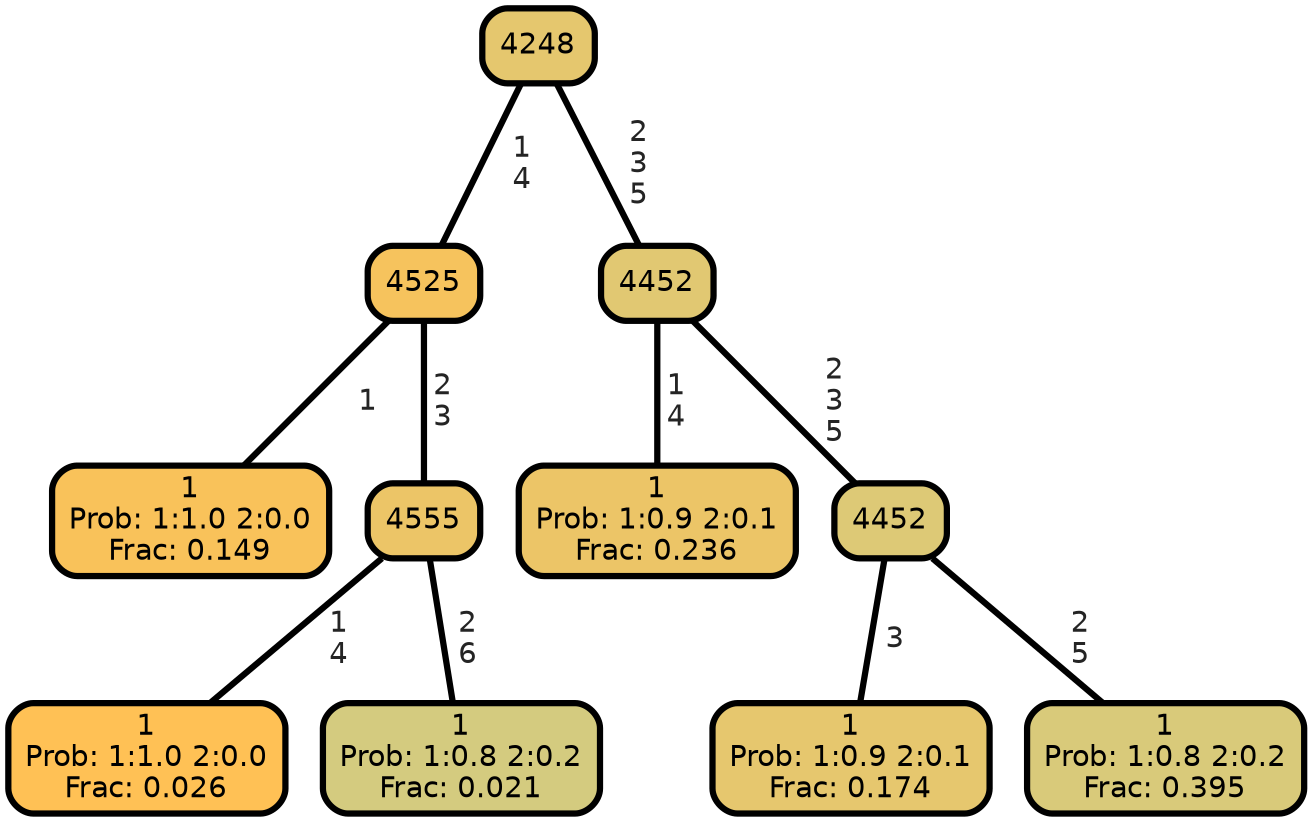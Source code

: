 graph Tree {
node [shape=box, style="filled, rounded",color="black",penwidth="3",fontcolor="black",                 fontname=helvetica] ;
graph [ranksep="0 equally", splines=straight,                 bgcolor=transparent, dpi=200] ;
edge [fontname=helvetica, fontweight=bold,fontcolor=grey14,color=black] ;
0 [label="1
Prob: 1:1.0 2:0.0
Frac: 0.149", fillcolor="#f9c25a"] ;
1 [label="4525", fillcolor="#f6c35d"] ;
2 [label="1
Prob: 1:1.0 2:0.0
Frac: 0.026", fillcolor="#ffc155"] ;
3 [label="4555", fillcolor="#ecc567"] ;
4 [label="1
Prob: 1:0.8 2:0.2
Frac: 0.021", fillcolor="#d4cb7f"] ;
5 [label="4248", fillcolor="#e5c76e"] ;
6 [label="1
Prob: 1:0.9 2:0.1
Frac: 0.236", fillcolor="#ecc567"] ;
7 [label="4452", fillcolor="#e1c872"] ;
8 [label="1
Prob: 1:0.9 2:0.1
Frac: 0.174", fillcolor="#e6c76e"] ;
9 [label="4452", fillcolor="#ddc976"] ;
10 [label="1
Prob: 1:0.8 2:0.2
Frac: 0.395", fillcolor="#d9ca7a"] ;
1 -- 0 [label=" 1",penwidth=3] ;
1 -- 3 [label=" 2\n 3",penwidth=3] ;
3 -- 2 [label=" 1\n 4",penwidth=3] ;
3 -- 4 [label=" 2\n 6",penwidth=3] ;
5 -- 1 [label=" 1\n 4",penwidth=3] ;
5 -- 7 [label=" 2\n 3\n 5",penwidth=3] ;
7 -- 6 [label=" 1\n 4",penwidth=3] ;
7 -- 9 [label=" 2\n 3\n 5",penwidth=3] ;
9 -- 8 [label=" 3",penwidth=3] ;
9 -- 10 [label=" 2\n 5",penwidth=3] ;
{rank = same;}}